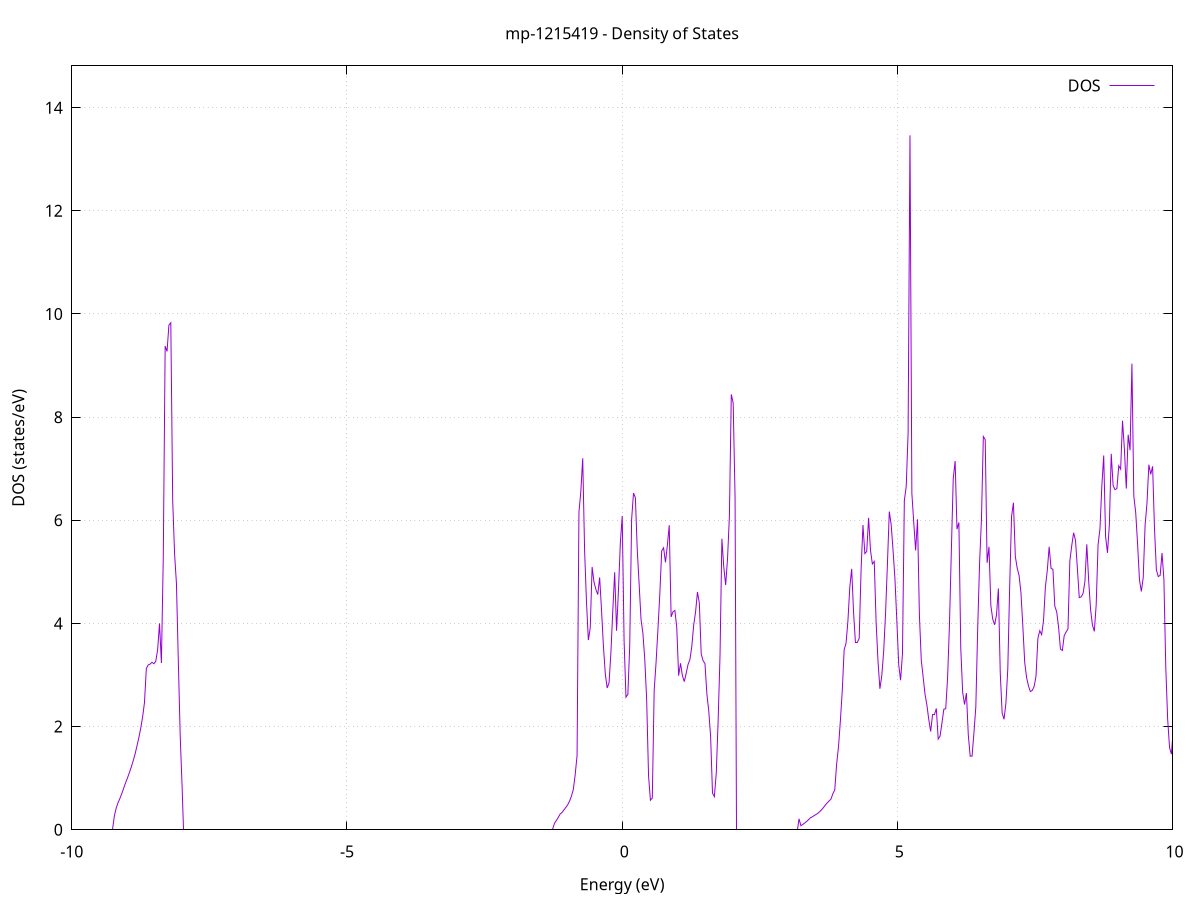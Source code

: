 set title 'mp-1215419 - Density of States'
set xlabel 'Energy (eV)'
set ylabel 'DOS (states/eV)'
set grid
set xrange [-10:10]
set yrange [0:14.810]
set xzeroaxis lt -1
set terminal png size 800,600
set output 'mp-1215419_dos_gnuplot.png'
plot '-' using 1:2 with lines title 'DOS'
-46.409600 0.000000
-46.375400 0.000000
-46.341300 0.000000
-46.307100 0.000000
-46.272900 0.000000
-46.238700 0.000000
-46.204500 0.000000
-46.170400 0.000000
-46.136200 0.000000
-46.102000 0.000000
-46.067800 0.000000
-46.033700 0.000000
-45.999500 0.000000
-45.965300 0.000000
-45.931100 0.000000
-45.897000 0.000000
-45.862800 0.000000
-45.828600 0.000000
-45.794400 0.000000
-45.760300 0.000000
-45.726100 0.000000
-45.691900 0.000000
-45.657700 0.000000
-45.623600 0.000000
-45.589400 0.000000
-45.555200 0.000000
-45.521000 0.000000
-45.486900 0.000000
-45.452700 0.000000
-45.418500 0.000000
-45.384300 0.000000
-45.350200 0.000000
-45.316000 0.000000
-45.281800 0.000000
-45.247600 0.000000
-45.213400 0.000000
-45.179300 0.000000
-45.145100 0.000000
-45.110900 0.000000
-45.076700 0.000000
-45.042600 0.000000
-45.008400 0.000000
-44.974200 0.000000
-44.940000 0.000000
-44.905900 0.000000
-44.871700 0.000000
-44.837500 0.000000
-44.803300 0.000000
-44.769200 0.000000
-44.735000 0.000000
-44.700800 0.000000
-44.666600 0.000000
-44.632500 0.000000
-44.598300 0.000000
-44.564100 0.000000
-44.529900 0.000000
-44.495800 0.000000
-44.461600 0.000000
-44.427400 0.000000
-44.393200 0.000000
-44.359100 0.000000
-44.324900 0.000000
-44.290700 0.000000
-44.256500 0.000000
-44.222300 0.000000
-44.188200 0.000000
-44.154000 0.000000
-44.119800 0.000000
-44.085600 0.000000
-44.051500 0.000000
-44.017300 0.000000
-43.983100 0.000000
-43.948900 0.000000
-43.914800 0.000000
-43.880600 0.000000
-43.846400 0.000000
-43.812200 0.000000
-43.778100 0.000000
-43.743900 0.000000
-43.709700 0.000000
-43.675500 0.000000
-43.641400 0.000000
-43.607200 0.000000
-43.573000 0.000000
-43.538800 0.000000
-43.504700 0.000000
-43.470500 0.000000
-43.436300 0.000000
-43.402100 0.000000
-43.368000 0.000000
-43.333800 0.000000
-43.299600 10.182600
-43.265400 72.969500
-43.231200 130.430600
-43.197100 0.000000
-43.162900 0.000000
-43.128700 0.000000
-43.094500 0.000000
-43.060400 0.000000
-43.026200 0.000000
-42.992000 0.000000
-42.957800 0.000000
-42.923700 0.000000
-42.889500 0.000000
-42.855300 0.000000
-42.821100 0.000000
-42.787000 0.000000
-42.752800 0.000000
-42.718600 0.000000
-42.684400 0.000000
-42.650300 0.000000
-42.616100 0.000000
-42.581900 0.000000
-42.547700 0.000000
-42.513600 0.000000
-42.479400 0.000000
-42.445200 0.000000
-42.411000 0.000000
-42.376900 0.000000
-42.342700 0.000000
-42.308500 0.000000
-42.274300 0.000000
-42.240100 0.000000
-42.206000 0.000000
-42.171800 0.000000
-42.137600 0.000000
-42.103400 0.000000
-42.069300 0.000000
-42.035100 0.000000
-42.000900 0.000000
-41.966700 0.000000
-41.932600 0.000000
-41.898400 0.000000
-41.864200 0.000000
-41.830000 0.000000
-41.795900 0.000000
-41.761700 0.000000
-41.727500 0.000000
-41.693300 0.000000
-41.659200 0.000000
-41.625000 0.000000
-41.590800 0.000000
-41.556600 0.000000
-41.522500 0.000000
-41.488300 0.000000
-41.454100 0.000000
-41.419900 0.000000
-41.385800 0.000000
-41.351600 0.000000
-41.317400 0.000000
-41.283200 0.000000
-41.249000 0.000000
-41.214900 0.000000
-41.180700 0.000000
-41.146500 0.000000
-41.112300 0.000000
-41.078200 0.000000
-41.044000 0.000000
-41.009800 0.000000
-40.975600 0.000000
-40.941500 0.000000
-40.907300 0.000000
-40.873100 0.000000
-40.838900 0.000000
-40.804800 0.000000
-40.770600 0.000000
-40.736400 0.000000
-40.702200 0.000000
-40.668100 0.000000
-40.633900 0.000000
-40.599700 0.000000
-40.565500 0.000000
-40.531400 0.000000
-40.497200 0.000000
-40.463000 0.000000
-40.428800 0.000000
-40.394700 0.000000
-40.360500 0.000000
-40.326300 0.000000
-40.292100 0.000000
-40.257900 0.000000
-40.223800 0.000000
-40.189600 0.000000
-40.155400 0.000000
-40.121200 0.000000
-40.087100 0.000000
-40.052900 0.000000
-40.018700 0.000000
-39.984500 0.000000
-39.950400 0.000000
-39.916200 0.000000
-39.882000 0.000000
-39.847800 0.000000
-39.813700 0.000000
-39.779500 0.000000
-39.745300 0.000000
-39.711100 0.000000
-39.677000 0.000000
-39.642800 0.000000
-39.608600 0.000000
-39.574400 0.000000
-39.540300 0.000000
-39.506100 0.000000
-39.471900 0.000000
-39.437700 0.000000
-39.403600 0.000000
-39.369400 0.000000
-39.335200 0.000000
-39.301000 0.000000
-39.266800 0.000000
-39.232700 0.000000
-39.198500 0.000000
-39.164300 0.000000
-39.130100 0.000000
-39.096000 0.000000
-39.061800 0.000000
-39.027600 0.000000
-38.993400 0.000000
-38.959300 0.000000
-38.925100 0.000000
-38.890900 0.000000
-38.856700 0.000000
-38.822600 0.000000
-38.788400 0.000000
-38.754200 0.000000
-38.720000 0.000000
-38.685900 0.000000
-38.651700 0.000000
-38.617500 0.000000
-38.583300 0.000000
-38.549200 0.000000
-38.515000 0.000000
-38.480800 0.000000
-38.446600 0.000000
-38.412500 0.000000
-38.378300 0.000000
-38.344100 0.000000
-38.309900 0.000000
-38.275700 0.000000
-38.241600 0.000000
-38.207400 0.000000
-38.173200 0.000000
-38.139000 0.000000
-38.104900 0.000000
-38.070700 0.000000
-38.036500 0.000000
-38.002300 0.000000
-37.968200 0.000000
-37.934000 0.000000
-37.899800 0.000000
-37.865600 0.000000
-37.831500 0.000000
-37.797300 0.000000
-37.763100 0.000000
-37.728900 0.000000
-37.694800 0.000000
-37.660600 0.000000
-37.626400 0.000000
-37.592200 0.000000
-37.558100 0.000000
-37.523900 0.000000
-37.489700 0.000000
-37.455500 0.000000
-37.421400 0.000000
-37.387200 0.000000
-37.353000 0.000000
-37.318800 0.000000
-37.284600 0.000000
-37.250500 0.000000
-37.216300 0.000000
-37.182100 0.000000
-37.147900 0.000000
-37.113800 0.000000
-37.079600 0.000000
-37.045400 0.000000
-37.011200 0.000000
-36.977100 0.000000
-36.942900 0.000000
-36.908700 0.000000
-36.874500 0.000000
-36.840400 0.000000
-36.806200 0.000000
-36.772000 0.000000
-36.737800 0.000000
-36.703700 0.000000
-36.669500 0.000000
-36.635300 0.000000
-36.601100 0.000000
-36.567000 0.000000
-36.532800 0.000000
-36.498600 0.000000
-36.464400 0.000000
-36.430300 0.000000
-36.396100 0.000000
-36.361900 0.000000
-36.327700 0.000000
-36.293500 0.000000
-36.259400 0.000000
-36.225200 0.000000
-36.191000 0.000000
-36.156800 0.000000
-36.122700 0.000000
-36.088500 0.000000
-36.054300 0.000000
-36.020100 0.000000
-35.986000 0.000000
-35.951800 0.000000
-35.917600 0.000000
-35.883400 0.000000
-35.849300 0.000000
-35.815100 0.000000
-35.780900 0.000000
-35.746700 0.000000
-35.712600 0.000000
-35.678400 0.000000
-35.644200 0.000000
-35.610000 0.000000
-35.575900 0.000000
-35.541700 0.000000
-35.507500 0.000000
-35.473300 0.000000
-35.439200 0.000000
-35.405000 0.000000
-35.370800 0.000000
-35.336600 0.000000
-35.302400 0.000000
-35.268300 0.000000
-35.234100 0.000000
-35.199900 0.000000
-35.165700 0.000000
-35.131600 0.000000
-35.097400 0.000000
-35.063200 0.000000
-35.029000 0.000000
-34.994900 0.000000
-34.960700 0.000000
-34.926500 0.000000
-34.892300 0.000000
-34.858200 0.000000
-34.824000 0.000000
-34.789800 0.000000
-34.755600 0.000000
-34.721500 0.000000
-34.687300 0.000000
-34.653100 0.000000
-34.618900 0.000000
-34.584800 0.000000
-34.550600 0.000000
-34.516400 0.000000
-34.482200 0.000000
-34.448100 0.000000
-34.413900 0.000000
-34.379700 0.000000
-34.345500 0.000000
-34.311300 0.000000
-34.277200 0.000000
-34.243000 0.000000
-34.208800 0.000000
-34.174600 0.000000
-34.140500 0.000000
-34.106300 0.000000
-34.072100 0.000000
-34.037900 0.000000
-34.003800 0.000000
-33.969600 0.000000
-33.935400 0.000000
-33.901200 0.000000
-33.867100 0.000000
-33.832900 0.000000
-33.798700 0.000000
-33.764500 0.000000
-33.730400 0.000000
-33.696200 0.000000
-33.662000 0.000000
-33.627800 0.000000
-33.593700 0.000000
-33.559500 0.000000
-33.525300 0.000000
-33.491100 0.000000
-33.457000 0.000000
-33.422800 0.000000
-33.388600 0.000000
-33.354400 0.000000
-33.320200 0.000000
-33.286100 0.000000
-33.251900 0.000000
-33.217700 0.000000
-33.183500 0.000000
-33.149400 0.000000
-33.115200 0.000000
-33.081000 0.000000
-33.046800 0.000000
-33.012700 0.000000
-32.978500 0.000000
-32.944300 0.000000
-32.910100 0.000000
-32.876000 0.000000
-32.841800 0.000000
-32.807600 0.000000
-32.773400 0.000000
-32.739300 0.000000
-32.705100 0.000000
-32.670900 0.000000
-32.636700 0.000000
-32.602600 0.000000
-32.568400 0.000000
-32.534200 0.000000
-32.500000 0.000000
-32.465900 0.000000
-32.431700 0.000000
-32.397500 0.000000
-32.363300 0.000000
-32.329100 0.000000
-32.295000 0.000000
-32.260800 0.000000
-32.226600 0.000000
-32.192400 0.000000
-32.158300 0.000000
-32.124100 0.000000
-32.089900 0.000000
-32.055700 0.000000
-32.021600 0.000000
-31.987400 0.000000
-31.953200 0.000000
-31.919000 0.000000
-31.884900 0.000000
-31.850700 0.000000
-31.816500 0.000000
-31.782300 0.000000
-31.748200 0.000000
-31.714000 0.000000
-31.679800 0.000000
-31.645600 0.000000
-31.611500 0.000000
-31.577300 0.000000
-31.543100 0.000000
-31.508900 0.000000
-31.474800 0.000000
-31.440600 0.000000
-31.406400 0.000000
-31.372200 0.000000
-31.338000 0.000000
-31.303900 0.000000
-31.269700 0.000000
-31.235500 0.000000
-31.201300 0.000000
-31.167200 0.000000
-31.133000 0.000000
-31.098800 0.000000
-31.064600 0.000000
-31.030500 0.000000
-30.996300 0.000000
-30.962100 0.000000
-30.927900 0.000000
-30.893800 0.000000
-30.859600 0.000000
-30.825400 0.000000
-30.791200 0.000000
-30.757100 0.000000
-30.722900 0.000000
-30.688700 0.000000
-30.654500 0.000000
-30.620400 0.000000
-30.586200 0.000000
-30.552000 0.000000
-30.517800 0.000000
-30.483700 0.000000
-30.449500 0.000000
-30.415300 0.000000
-30.381100 0.000000
-30.346900 0.000000
-30.312800 0.000000
-30.278600 0.000000
-30.244400 0.000000
-30.210200 0.000000
-30.176100 0.000000
-30.141900 0.000000
-30.107700 0.000000
-30.073500 0.000000
-30.039400 0.000000
-30.005200 0.000000
-29.971000 0.000000
-29.936800 0.000000
-29.902700 0.000000
-29.868500 0.000000
-29.834300 0.000000
-29.800100 0.000000
-29.766000 0.000000
-29.731800 0.000000
-29.697600 0.000000
-29.663400 0.000000
-29.629300 0.000000
-29.595100 0.000000
-29.560900 0.000000
-29.526700 0.000000
-29.492600 0.000000
-29.458400 0.000000
-29.424200 0.000000
-29.390000 0.000000
-29.355800 0.000000
-29.321700 0.000000
-29.287500 0.000000
-29.253300 0.000000
-29.219100 0.000000
-29.185000 0.000000
-29.150800 0.000000
-29.116600 0.000000
-29.082400 0.000000
-29.048300 0.000000
-29.014100 0.000000
-28.979900 0.000000
-28.945700 0.000000
-28.911600 0.000000
-28.877400 0.000000
-28.843200 0.000000
-28.809000 0.000000
-28.774900 0.000000
-28.740700 0.000000
-28.706500 0.000000
-28.672300 0.000000
-28.638200 0.000000
-28.604000 0.000000
-28.569800 0.000000
-28.535600 0.000000
-28.501500 0.000000
-28.467300 0.000000
-28.433100 0.000000
-28.398900 0.000000
-28.364700 0.000000
-28.330600 0.000000
-28.296400 0.000000
-28.262200 0.000000
-28.228000 0.000000
-28.193900 0.000000
-28.159700 0.000000
-28.125500 0.000000
-28.091300 0.000000
-28.057200 0.000000
-28.023000 0.000000
-27.988800 0.000000
-27.954600 0.000000
-27.920500 0.000000
-27.886300 0.000000
-27.852100 0.000000
-27.817900 0.000000
-27.783800 0.000000
-27.749600 0.000000
-27.715400 0.000000
-27.681200 0.000000
-27.647100 0.000000
-27.612900 0.000000
-27.578700 0.000000
-27.544500 0.000000
-27.510400 0.000000
-27.476200 0.000000
-27.442000 0.000000
-27.407800 0.000000
-27.373600 0.000000
-27.339500 0.000000
-27.305300 0.000000
-27.271100 0.000000
-27.236900 0.000000
-27.202800 0.000000
-27.168600 0.000000
-27.134400 0.000000
-27.100200 0.000000
-27.066100 0.000000
-27.031900 0.000000
-26.997700 0.000000
-26.963500 0.000000
-26.929400 0.000000
-26.895200 0.000000
-26.861000 0.000000
-26.826800 0.000000
-26.792700 0.000000
-26.758500 0.000000
-26.724300 0.000000
-26.690100 0.000000
-26.656000 0.000000
-26.621800 0.000000
-26.587600 0.000000
-26.553400 0.000000
-26.519300 0.000000
-26.485100 0.000000
-26.450900 0.000000
-26.416700 0.000000
-26.382500 0.000000
-26.348400 0.000000
-26.314200 0.000000
-26.280000 0.000000
-26.245800 0.000000
-26.211700 0.000000
-26.177500 0.000000
-26.143300 0.000000
-26.109100 0.000000
-26.075000 0.000000
-26.040800 0.000000
-26.006600 0.000000
-25.972400 0.000000
-25.938300 0.000000
-25.904100 0.000000
-25.869900 0.000000
-25.835700 0.000000
-25.801600 0.000000
-25.767400 0.000000
-25.733200 0.000000
-25.699000 0.000000
-25.664900 0.000000
-25.630700 0.000000
-25.596500 0.000000
-25.562300 0.000000
-25.528200 0.000000
-25.494000 0.000000
-25.459800 0.000000
-25.425600 0.000000
-25.391400 0.000000
-25.357300 0.000000
-25.323100 0.000000
-25.288900 0.000000
-25.254700 0.000000
-25.220600 0.000000
-25.186400 0.000000
-25.152200 0.000000
-25.118000 0.000000
-25.083900 0.000000
-25.049700 0.000000
-25.015500 0.000000
-24.981300 0.000000
-24.947200 0.000000
-24.913000 0.000000
-24.878800 0.000000
-24.844600 0.000000
-24.810500 0.000000
-24.776300 0.000000
-24.742100 0.000000
-24.707900 0.000000
-24.673800 0.000000
-24.639600 0.000000
-24.605400 0.000000
-24.571200 0.000000
-24.537100 0.000000
-24.502900 0.000000
-24.468700 0.000000
-24.434500 0.000000
-24.400300 0.000000
-24.366200 0.000000
-24.332000 0.000000
-24.297800 0.000000
-24.263600 0.000000
-24.229500 0.000000
-24.195300 0.000000
-24.161100 0.000000
-24.126900 0.000000
-24.092800 0.000000
-24.058600 0.000000
-24.024400 0.000000
-23.990200 0.000000
-23.956100 0.000000
-23.921900 0.000000
-23.887700 0.000000
-23.853500 0.000000
-23.819400 0.000000
-23.785200 0.000000
-23.751000 0.000000
-23.716800 0.000000
-23.682700 0.000000
-23.648500 0.000000
-23.614300 0.000000
-23.580100 0.000000
-23.546000 0.000000
-23.511800 0.000000
-23.477600 0.000000
-23.443400 0.000000
-23.409200 0.000000
-23.375100 0.000000
-23.340900 0.000000
-23.306700 0.000000
-23.272500 0.000000
-23.238400 0.000000
-23.204200 0.000000
-23.170000 0.000000
-23.135800 0.000000
-23.101700 0.000000
-23.067500 0.000000
-23.033300 0.000000
-22.999100 0.000000
-22.965000 0.000000
-22.930800 0.000000
-22.896600 0.000000
-22.862400 0.000000
-22.828300 0.000000
-22.794100 0.000000
-22.759900 0.000000
-22.725700 0.000000
-22.691600 0.000000
-22.657400 0.000000
-22.623200 0.000000
-22.589000 0.000000
-22.554900 0.000000
-22.520700 0.000000
-22.486500 0.000000
-22.452300 0.000000
-22.418100 0.000000
-22.384000 0.000000
-22.349800 0.000000
-22.315600 0.000000
-22.281400 0.000000
-22.247300 0.000000
-22.213100 0.000000
-22.178900 0.000000
-22.144700 0.000000
-22.110600 0.000000
-22.076400 0.000000
-22.042200 0.000000
-22.008000 0.000000
-21.973900 0.000000
-21.939700 0.000000
-21.905500 0.000000
-21.871300 0.000000
-21.837200 0.000000
-21.803000 1.952200
-21.768800 5.587000
-21.734600 12.504600
-21.700500 13.113400
-21.666300 31.401600
-21.632100 34.313600
-21.597900 21.619800
-21.563800 31.449800
-21.529600 31.189800
-21.495400 31.990900
-21.461200 24.862600
-21.427000 34.472700
-21.392900 39.982600
-21.358700 30.740600
-21.324500 10.251900
-21.290300 19.953500
-21.256200 54.517200
-21.222000 5.251200
-21.187800 33.379100
-21.153600 23.692700
-21.119500 0.000000
-21.085300 0.000000
-21.051100 0.000000
-21.016900 0.000000
-20.982800 0.000000
-20.948600 0.000000
-20.914400 0.000000
-20.880200 0.000000
-20.846100 0.000000
-20.811900 0.000000
-20.777700 0.000000
-20.743500 0.000000
-20.709400 0.000000
-20.675200 0.000000
-20.641000 0.000000
-20.606800 0.000000
-20.572700 0.000000
-20.538500 0.000000
-20.504300 0.000000
-20.470100 0.000000
-20.435900 0.000000
-20.401800 0.000000
-20.367600 0.000000
-20.333400 0.000000
-20.299200 0.000000
-20.265100 0.000000
-20.230900 0.000000
-20.196700 0.000000
-20.162500 0.000000
-20.128400 0.000000
-20.094200 0.000000
-20.060000 0.000000
-20.025800 0.000000
-19.991700 0.000000
-19.957500 0.000000
-19.923300 0.000000
-19.889100 0.000000
-19.855000 0.000000
-19.820800 0.000000
-19.786600 0.000000
-19.752400 0.000000
-19.718300 0.000000
-19.684100 0.000000
-19.649900 0.000000
-19.615700 0.000000
-19.581600 0.000000
-19.547400 0.000000
-19.513200 0.000000
-19.479000 0.000000
-19.444800 0.000000
-19.410700 0.000000
-19.376500 0.000000
-19.342300 0.000000
-19.308100 0.000000
-19.274000 0.000000
-19.239800 0.000000
-19.205600 0.000000
-19.171400 0.000000
-19.137300 0.000000
-19.103100 0.000000
-19.068900 0.000000
-19.034700 0.000000
-19.000600 0.000000
-18.966400 0.000000
-18.932200 0.000000
-18.898000 0.000000
-18.863900 0.000000
-18.829700 0.000000
-18.795500 0.000000
-18.761300 0.000000
-18.727200 0.000000
-18.693000 0.000000
-18.658800 0.000000
-18.624600 0.000000
-18.590500 0.000000
-18.556300 0.000000
-18.522100 0.000000
-18.487900 0.000000
-18.453700 0.000000
-18.419600 0.000000
-18.385400 0.000000
-18.351200 0.000000
-18.317000 0.000000
-18.282900 0.000000
-18.248700 0.000000
-18.214500 0.000000
-18.180300 0.000000
-18.146200 0.000000
-18.112000 0.000000
-18.077800 0.000000
-18.043600 0.000000
-18.009500 0.000000
-17.975300 0.000000
-17.941100 0.000000
-17.906900 0.000000
-17.872800 0.000000
-17.838600 0.000000
-17.804400 0.000000
-17.770200 0.000000
-17.736100 0.000000
-17.701900 0.000000
-17.667700 0.000000
-17.633500 0.000000
-17.599400 0.000000
-17.565200 0.000000
-17.531000 0.000000
-17.496800 0.000000
-17.462600 0.000000
-17.428500 0.000000
-17.394300 0.000000
-17.360100 0.000000
-17.325900 0.000000
-17.291800 0.000000
-17.257600 0.000000
-17.223400 0.000000
-17.189200 0.000000
-17.155100 0.000000
-17.120900 0.000000
-17.086700 0.000000
-17.052500 0.000000
-17.018400 0.000000
-16.984200 0.000000
-16.950000 0.000000
-16.915800 0.000000
-16.881700 0.000000
-16.847500 0.000000
-16.813300 0.000000
-16.779100 0.000000
-16.745000 0.000000
-16.710800 0.000000
-16.676600 0.000000
-16.642400 0.000000
-16.608200 0.000000
-16.574100 0.000000
-16.539900 0.000000
-16.505700 0.000000
-16.471500 0.000000
-16.437400 0.000000
-16.403200 0.000000
-16.369000 0.000000
-16.334800 0.000000
-16.300700 0.000000
-16.266500 0.000000
-16.232300 0.000000
-16.198100 0.000000
-16.164000 0.000000
-16.129800 0.000000
-16.095600 0.000000
-16.061400 0.000000
-16.027300 0.000000
-15.993100 0.000000
-15.958900 0.000000
-15.924700 0.000000
-15.890600 0.000000
-15.856400 0.000000
-15.822200 0.000000
-15.788000 0.000000
-15.753900 0.000000
-15.719700 0.000000
-15.685500 0.000000
-15.651300 0.000000
-15.617100 0.000000
-15.583000 0.000000
-15.548800 0.000000
-15.514600 0.000000
-15.480400 0.000000
-15.446300 0.000000
-15.412100 0.000000
-15.377900 0.000000
-15.343700 0.000000
-15.309600 0.000000
-15.275400 0.000000
-15.241200 0.000000
-15.207000 0.000000
-15.172900 0.000000
-15.138700 0.000000
-15.104500 0.000000
-15.070300 0.000000
-15.036200 0.000000
-15.002000 0.000000
-14.967800 0.000000
-14.933600 0.000000
-14.899500 0.000000
-14.865300 0.000000
-14.831100 0.000000
-14.796900 0.000000
-14.762800 0.000000
-14.728600 0.000000
-14.694400 0.000000
-14.660200 0.000000
-14.626000 0.000000
-14.591900 0.000000
-14.557700 0.000000
-14.523500 0.000000
-14.489300 0.000000
-14.455200 0.000000
-14.421000 0.000000
-14.386800 0.000000
-14.352600 0.000000
-14.318500 0.000000
-14.284300 0.000000
-14.250100 0.000000
-14.215900 0.000000
-14.181800 0.000000
-14.147600 0.000000
-14.113400 0.000000
-14.079200 0.000000
-14.045100 0.000000
-14.010900 0.000000
-13.976700 0.000000
-13.942500 0.000000
-13.908400 0.000000
-13.874200 0.000000
-13.840000 0.000000
-13.805800 0.000000
-13.771700 0.000000
-13.737500 0.000000
-13.703300 0.000000
-13.669100 0.000000
-13.634900 0.000000
-13.600800 0.000000
-13.566600 0.000000
-13.532400 0.000000
-13.498200 0.000000
-13.464100 0.000000
-13.429900 0.000000
-13.395700 0.000000
-13.361500 0.000000
-13.327400 0.000000
-13.293200 0.000000
-13.259000 0.000000
-13.224800 0.000000
-13.190700 0.000000
-13.156500 0.000000
-13.122300 0.000000
-13.088100 0.000000
-13.054000 0.000000
-13.019800 0.000000
-12.985600 0.000000
-12.951400 0.000000
-12.917300 0.000000
-12.883100 0.000000
-12.848900 0.000000
-12.814700 0.000000
-12.780600 0.000000
-12.746400 0.000000
-12.712200 0.000000
-12.678000 0.000000
-12.643800 0.000000
-12.609700 0.000000
-12.575500 0.000000
-12.541300 0.000000
-12.507100 0.000000
-12.473000 0.000000
-12.438800 0.000000
-12.404600 0.000000
-12.370400 0.000000
-12.336300 0.000000
-12.302100 0.000000
-12.267900 0.000000
-12.233700 0.000000
-12.199600 0.000000
-12.165400 0.000000
-12.131200 0.000000
-12.097000 0.000000
-12.062900 0.000000
-12.028700 0.000000
-11.994500 0.000000
-11.960300 0.000000
-11.926200 0.000000
-11.892000 0.000000
-11.857800 0.000000
-11.823600 0.000000
-11.789500 0.000000
-11.755300 0.000000
-11.721100 0.000000
-11.686900 0.000000
-11.652700 0.000000
-11.618600 0.000000
-11.584400 0.000000
-11.550200 0.000000
-11.516000 0.000000
-11.481900 0.000000
-11.447700 0.000000
-11.413500 0.000000
-11.379300 0.000000
-11.345200 0.000000
-11.311000 0.000000
-11.276800 0.000000
-11.242600 0.000000
-11.208500 0.000000
-11.174300 0.000000
-11.140100 0.000000
-11.105900 0.000000
-11.071800 0.000000
-11.037600 0.000000
-11.003400 0.000000
-10.969200 0.000000
-10.935100 0.000000
-10.900900 0.000000
-10.866700 0.000000
-10.832500 0.000000
-10.798400 0.000000
-10.764200 0.000000
-10.730000 0.000000
-10.695800 0.000000
-10.661600 0.000000
-10.627500 0.000000
-10.593300 0.000000
-10.559100 0.000000
-10.524900 0.000000
-10.490800 0.000000
-10.456600 0.000000
-10.422400 0.000000
-10.388200 0.000000
-10.354100 0.000000
-10.319900 0.000000
-10.285700 0.000000
-10.251500 0.000000
-10.217400 0.000000
-10.183200 0.000000
-10.149000 0.000000
-10.114800 0.000000
-10.080700 0.000000
-10.046500 0.000000
-10.012300 0.000000
-9.978100 0.000000
-9.944000 0.000000
-9.909800 0.000000
-9.875600 0.000000
-9.841400 0.000000
-9.807300 0.000000
-9.773100 0.000000
-9.738900 0.000000
-9.704700 0.000000
-9.670500 0.000000
-9.636400 0.000000
-9.602200 0.000000
-9.568000 0.000000
-9.533800 0.000000
-9.499700 0.000000
-9.465500 0.000000
-9.431300 0.000000
-9.397100 0.000000
-9.363000 0.000000
-9.328800 0.000000
-9.294600 0.000000
-9.260400 0.000000
-9.226300 0.269400
-9.192100 0.426600
-9.157900 0.528700
-9.123700 0.612600
-9.089600 0.707400
-9.055400 0.811700
-9.021200 0.915900
-8.987000 1.008200
-8.952900 1.110600
-8.918700 1.217000
-8.884500 1.336700
-8.850300 1.466200
-8.816200 1.621900
-8.782000 1.785600
-8.747800 1.966400
-8.713600 2.182900
-8.679400 2.466000
-8.645300 3.127900
-8.611100 3.195800
-8.576900 3.212100
-8.542700 3.247600
-8.508600 3.218900
-8.474400 3.265100
-8.440200 3.491900
-8.406000 4.000100
-8.371900 3.232700
-8.337700 5.277100
-8.303500 9.377900
-8.269300 9.273700
-8.235200 9.785200
-8.201000 9.829300
-8.166800 6.396100
-8.132600 5.354800
-8.098500 4.773800
-8.064300 3.271200
-8.030100 1.820800
-7.995900 0.846300
-7.961800 0.000000
-7.927600 0.000000
-7.893400 0.000000
-7.859200 0.000000
-7.825100 0.000000
-7.790900 0.000000
-7.756700 0.000000
-7.722500 0.000000
-7.688300 0.000000
-7.654200 0.000000
-7.620000 0.000000
-7.585800 0.000000
-7.551600 0.000000
-7.517500 0.000000
-7.483300 0.000000
-7.449100 0.000000
-7.414900 0.000000
-7.380800 0.000000
-7.346600 0.000000
-7.312400 0.000000
-7.278200 0.000000
-7.244100 0.000000
-7.209900 0.000000
-7.175700 0.000000
-7.141500 0.000000
-7.107400 0.000000
-7.073200 0.000000
-7.039000 0.000000
-7.004800 0.000000
-6.970700 0.000000
-6.936500 0.000000
-6.902300 0.000000
-6.868100 0.000000
-6.834000 0.000000
-6.799800 0.000000
-6.765600 0.000000
-6.731400 0.000000
-6.697200 0.000000
-6.663100 0.000000
-6.628900 0.000000
-6.594700 0.000000
-6.560500 0.000000
-6.526400 0.000000
-6.492200 0.000000
-6.458000 0.000000
-6.423800 0.000000
-6.389700 0.000000
-6.355500 0.000000
-6.321300 0.000000
-6.287100 0.000000
-6.253000 0.000000
-6.218800 0.000000
-6.184600 0.000000
-6.150400 0.000000
-6.116300 0.000000
-6.082100 0.000000
-6.047900 0.000000
-6.013700 0.000000
-5.979600 0.000000
-5.945400 0.000000
-5.911200 0.000000
-5.877000 0.000000
-5.842900 0.000000
-5.808700 0.000000
-5.774500 0.000000
-5.740300 0.000000
-5.706100 0.000000
-5.672000 0.000000
-5.637800 0.000000
-5.603600 0.000000
-5.569400 0.000000
-5.535300 0.000000
-5.501100 0.000000
-5.466900 0.000000
-5.432700 0.000000
-5.398600 0.000000
-5.364400 0.000000
-5.330200 0.000000
-5.296000 0.000000
-5.261900 0.000000
-5.227700 0.000000
-5.193500 0.000000
-5.159300 0.000000
-5.125200 0.000000
-5.091000 0.000000
-5.056800 0.000000
-5.022600 0.000000
-4.988500 0.000000
-4.954300 0.000000
-4.920100 0.000000
-4.885900 0.000000
-4.851800 0.000000
-4.817600 0.000000
-4.783400 0.000000
-4.749200 0.000000
-4.715000 0.000000
-4.680900 0.000000
-4.646700 0.000000
-4.612500 0.000000
-4.578300 0.000000
-4.544200 0.000000
-4.510000 0.000000
-4.475800 0.000000
-4.441600 0.000000
-4.407500 0.000000
-4.373300 0.000000
-4.339100 0.000000
-4.304900 0.000000
-4.270800 0.000000
-4.236600 0.000000
-4.202400 0.000000
-4.168200 0.000000
-4.134100 0.000000
-4.099900 0.000000
-4.065700 0.000000
-4.031500 0.000000
-3.997400 0.000000
-3.963200 0.000000
-3.929000 0.000000
-3.894800 0.000000
-3.860700 0.000000
-3.826500 0.000000
-3.792300 0.000000
-3.758100 0.000000
-3.723900 0.000000
-3.689800 0.000000
-3.655600 0.000000
-3.621400 0.000000
-3.587200 0.000000
-3.553100 0.000000
-3.518900 0.000000
-3.484700 0.000000
-3.450500 0.000000
-3.416400 0.000000
-3.382200 0.000000
-3.348000 0.000000
-3.313800 0.000000
-3.279700 0.000000
-3.245500 0.000000
-3.211300 0.000000
-3.177100 0.000000
-3.143000 0.000000
-3.108800 0.000000
-3.074600 0.000000
-3.040400 0.000000
-3.006300 0.000000
-2.972100 0.000000
-2.937900 0.000000
-2.903700 0.000000
-2.869600 0.000000
-2.835400 0.000000
-2.801200 0.000000
-2.767000 0.000000
-2.732800 0.000000
-2.698700 0.000000
-2.664500 0.000000
-2.630300 0.000000
-2.596100 0.000000
-2.562000 0.000000
-2.527800 0.000000
-2.493600 0.000000
-2.459400 0.000000
-2.425300 0.000000
-2.391100 0.000000
-2.356900 0.000000
-2.322700 0.000000
-2.288600 0.000000
-2.254400 0.000000
-2.220200 0.000000
-2.186000 0.000000
-2.151900 0.000000
-2.117700 0.000000
-2.083500 0.000000
-2.049300 0.000000
-2.015200 0.000000
-1.981000 0.000000
-1.946800 0.000000
-1.912600 0.000000
-1.878500 0.000000
-1.844300 0.000000
-1.810100 0.000000
-1.775900 0.000000
-1.741700 0.000000
-1.707600 0.000000
-1.673400 0.000000
-1.639200 0.000000
-1.605000 0.000000
-1.570900 0.000000
-1.536700 0.000000
-1.502500 0.000000
-1.468300 0.000000
-1.434200 0.000000
-1.400000 0.000000
-1.365800 0.000000
-1.331600 0.000000
-1.297500 0.000000
-1.263300 0.000000
-1.229100 0.127400
-1.194900 0.180300
-1.160800 0.239700
-1.126600 0.305800
-1.092400 0.335700
-1.058200 0.383700
-1.024100 0.432100
-0.989900 0.482600
-0.955700 0.557900
-0.921500 0.651900
-0.887400 0.779700
-0.853200 1.068900
-0.819000 1.440200
-0.784800 6.155600
-0.750600 6.559400
-0.716500 7.202300
-0.682300 5.424500
-0.648100 4.419100
-0.613900 3.677900
-0.579800 3.913800
-0.545600 5.094600
-0.511400 4.802500
-0.477200 4.661000
-0.443100 4.560100
-0.408900 4.891000
-0.374700 4.261300
-0.340500 3.565000
-0.306400 3.027300
-0.272200 2.749100
-0.238000 2.848400
-0.203800 3.442400
-0.169700 4.254500
-0.135500 4.992700
-0.101300 3.857900
-0.067100 4.641500
-0.033000 5.554100
0.001200 6.084000
0.035400 3.666000
0.069600 2.571900
0.103700 2.624800
0.137900 3.573300
0.172100 6.011700
0.206300 6.527900
0.240500 6.437800
0.274600 5.429400
0.308800 4.759400
0.343000 4.081200
0.377200 3.809700
0.411300 3.304600
0.445500 2.521500
0.479700 1.045900
0.513900 0.572600
0.548000 0.616800
0.582200 2.704300
0.616400 3.243100
0.650600 3.890900
0.684700 4.575000
0.718900 5.407900
0.753100 5.467800
0.787300 5.184500
0.821400 5.511100
0.855600 5.905600
0.889800 4.127200
0.924000 4.227800
0.958100 4.252400
0.992300 3.926000
1.026500 2.988100
1.060700 3.228300
1.094800 2.988600
1.129000 2.872400
1.163200 3.031500
1.197400 3.203900
1.231600 3.301300
1.265700 3.553400
1.299900 3.968100
1.334100 4.221700
1.368300 4.610100
1.402400 4.396500
1.436600 3.409900
1.470800 3.277700
1.505000 3.222800
1.539100 2.641700
1.573300 2.306800
1.607500 1.813500
1.641700 0.711900
1.675800 0.642400
1.710000 1.096400
1.744200 2.116200
1.778400 3.377600
1.812500 5.641600
1.846700 5.093300
1.880900 4.743600
1.915100 5.259500
1.949200 6.092000
1.983400 8.440400
2.017600 8.274800
2.051800 6.439000
2.085900 0.000000
2.120100 0.000000
2.154300 0.000000
2.188500 0.000000
2.222700 0.000000
2.256800 0.000000
2.291000 0.000000
2.325200 0.000000
2.359400 0.000000
2.393500 0.000000
2.427700 0.000000
2.461900 0.000000
2.496100 0.000000
2.530200 0.000000
2.564400 0.000000
2.598600 0.000000
2.632800 0.000000
2.666900 0.000000
2.701100 0.000000
2.735300 0.000000
2.769500 0.000000
2.803600 0.000000
2.837800 0.000000
2.872000 0.000000
2.906200 0.000000
2.940300 0.000000
2.974500 0.000000
3.008700 0.000000
3.042900 0.000000
3.077000 0.000000
3.111200 0.000000
3.145400 0.000000
3.179600 0.000000
3.213800 0.212700
3.247900 0.079400
3.282100 0.103600
3.316300 0.130500
3.350500 0.160100
3.384600 0.192600
3.418800 0.231500
3.453000 0.249500
3.487200 0.273600
3.521300 0.296500
3.555500 0.318300
3.589700 0.352100
3.623900 0.388800
3.658000 0.431000
3.692200 0.478200
3.726400 0.522800
3.760600 0.559700
3.794700 0.595000
3.828900 0.699900
3.863100 0.770700
3.897300 1.272300
3.931400 1.611200
3.965600 2.117900
3.999800 2.698600
4.034000 3.493000
4.068100 3.614100
4.102300 4.047700
4.136500 4.701300
4.170700 5.058900
4.204900 4.213800
4.239000 3.630400
4.273200 3.631300
4.307400 3.712100
4.341600 5.044900
4.375700 5.908600
4.409900 5.354800
4.444100 5.395400
4.478300 6.048400
4.512400 5.419900
4.546600 5.154000
4.580800 5.202200
4.615000 4.014500
4.649100 3.268700
4.683300 2.732600
4.717500 2.986800
4.751700 3.453900
4.785800 4.187700
4.820000 5.143700
4.854200 6.169500
4.888400 5.915200
4.922500 5.414600
4.956700 4.868400
4.990900 4.060800
5.025100 3.203300
5.059200 2.899300
5.093400 3.409500
5.127600 6.381800
5.161800 6.658400
5.196000 7.692500
5.230100 13.463500
5.264300 6.522400
5.298500 5.959900
5.332700 5.415900
5.366800 6.018100
5.401000 4.166700
5.435200 3.290300
5.469400 2.960600
5.503500 2.624800
5.537700 2.417900
5.571900 2.132700
5.606100 1.904800
5.640200 2.235900
5.674400 2.231900
5.708600 2.351800
5.742800 1.759200
5.776900 1.818200
5.811100 2.072700
5.845300 2.337800
5.879500 2.346000
5.913600 2.948000
5.947800 3.992900
5.982000 5.420800
6.016200 6.812700
6.050300 7.149000
6.084500 5.827700
6.118700 5.956800
6.152900 3.515900
6.187100 2.669100
6.221200 2.428700
6.255400 2.650000
6.289600 1.842100
6.323800 1.426700
6.357900 1.426900
6.392100 1.877100
6.426300 2.379500
6.460500 3.908500
6.494600 5.166500
6.528800 6.023000
6.563000 7.623500
6.597200 7.563700
6.631300 5.175200
6.665500 5.486200
6.699700 4.345900
6.733900 4.080900
6.768000 3.973600
6.802200 4.166000
6.836400 4.678200
6.870600 3.030100
6.904700 2.263000
6.938900 2.142500
6.973100 2.451700
7.007300 3.117400
7.041400 4.717800
7.075600 6.075200
7.109800 6.340800
7.144000 5.301500
7.178200 5.071200
7.212300 4.929100
7.246500 4.595900
7.280700 3.944500
7.314900 3.243400
7.349000 2.950800
7.383200 2.789100
7.417400 2.679500
7.451600 2.700300
7.485700 2.777600
7.519900 2.975300
7.554100 3.710100
7.588300 3.859800
7.622400 3.783000
7.656600 4.054300
7.690800 4.710600
7.725000 5.028600
7.759100 5.487000
7.793300 5.067800
7.827500 5.051000
7.861700 4.333300
7.895800 4.226500
7.930000 3.929300
7.964200 3.502300
7.998400 3.475000
8.032500 3.764100
8.066700 3.834100
8.100900 3.894300
8.135100 5.215200
8.169300 5.508700
8.203400 5.758700
8.237600 5.612300
8.271800 5.065200
8.306000 4.500700
8.340100 4.514700
8.374300 4.579100
8.408500 4.808900
8.442700 5.534300
8.476800 4.833200
8.511000 4.273800
8.545200 3.968000
8.579400 3.846700
8.613500 4.363300
8.647700 5.527600
8.681900 5.830400
8.716100 6.664900
8.750200 7.256500
8.784400 5.684500
8.818600 5.369000
8.852800 5.913800
8.886900 7.288600
8.921100 6.675100
8.955300 6.593400
8.989500 6.615000
9.023600 7.056900
9.057800 6.991300
9.092000 7.931900
9.126200 7.375000
9.160400 6.614500
9.194500 7.659800
9.228700 7.358500
9.262900 9.036700
9.297100 6.464400
9.331200 6.155500
9.365400 5.546800
9.399600 4.848700
9.433800 4.620000
9.467900 4.887200
9.502100 5.905500
9.536300 6.328700
9.570500 7.078100
9.604600 6.892300
9.638800 7.045800
9.673000 5.835300
9.707200 5.037900
9.741300 4.909400
9.775500 4.931900
9.809700 5.366400
9.843900 4.849700
9.878000 3.145200
9.912200 2.142200
9.946400 1.592900
9.980600 1.466500
10.014700 1.964100
10.048900 2.923500
10.083100 3.739000
10.117300 4.870700
10.151500 5.795100
10.185600 4.770800
10.219800 5.343500
10.254000 4.715100
10.288200 3.870200
10.322300 2.967700
10.356500 2.556900
10.390700 2.668700
10.424900 2.874000
10.459000 2.943400
10.493200 3.429600
10.527400 3.452700
10.561600 3.893000
10.595700 4.333200
10.629900 3.892000
10.664100 3.657500
10.698300 3.020800
10.732400 3.010400
10.766600 3.075300
10.800800 2.947100
10.835000 2.999800
10.869100 3.600200
10.903300 5.082400
10.937500 5.159700
10.971700 4.763000
11.005800 4.237200
11.040000 3.547800
11.074200 2.748800
11.108400 2.788500
11.142600 2.738200
11.176700 2.743400
11.210900 4.630700
11.245100 4.387900
11.279300 3.855100
11.313400 3.416100
11.347600 3.260000
11.381800 3.140200
11.416000 1.741100
11.450100 1.392900
11.484300 1.296800
11.518500 1.225000
11.552700 1.156000
11.586800 1.105600
11.621000 1.213200
11.655200 1.314000
11.689400 1.396400
11.723500 1.984500
11.757700 1.651400
11.791900 1.233200
11.826100 1.127400
11.860200 1.044300
11.894400 0.996100
11.928600 0.976900
11.962800 0.878500
11.996900 0.887900
12.031100 1.052700
12.065300 1.301200
12.099500 1.527400
12.133700 1.757200
12.167800 2.397100
12.202000 4.278900
12.236200 4.641500
12.270400 4.568800
12.304500 4.456500
12.338700 4.493600
12.372900 4.843100
12.407100 5.100300
12.441200 4.852600
12.475400 4.002100
12.509600 3.269100
12.543800 3.166200
12.577900 2.935100
12.612100 2.444700
12.646300 1.621500
12.680500 1.546100
12.714600 1.761800
12.748800 2.036800
12.783000 2.256200
12.817200 2.524800
12.851300 2.600600
12.885500 2.835000
12.919700 3.366600
12.953900 4.020000
12.988000 5.059000
13.022200 5.440100
13.056400 5.357600
13.090600 5.274500
13.124800 4.226600
13.158900 3.735300
13.193100 3.392900
13.227300 2.578100
13.261500 2.227600
13.295600 2.108300
13.329800 2.153000
13.364000 2.427300
13.398200 2.337700
13.432300 2.138200
13.466500 2.204100
13.500700 2.424400
13.534900 2.627100
13.569000 2.773100
13.603200 2.774600
13.637400 3.115100
13.671600 3.702000
13.705700 4.356900
13.739900 4.902100
13.774100 5.091600
13.808300 5.448500
13.842400 5.097500
13.876600 3.881900
13.910800 3.109100
13.945000 2.864100
13.979100 2.514100
14.013300 2.431300
14.047500 2.390900
14.081700 2.570600
14.115900 3.396200
14.150000 4.074700
14.184200 4.519500
14.218400 4.304100
14.252600 3.795100
14.286700 3.375600
14.320900 3.291800
14.355100 3.267400
14.389300 3.382900
14.423400 3.418400
14.457600 3.425500
14.491800 3.388200
14.526000 3.237100
14.560100 3.051800
14.594300 2.929900
14.628500 2.806200
14.662700 2.760700
14.696800 2.686300
14.731000 2.544700
14.765200 2.474000
14.799400 2.581900
14.833500 2.607400
14.867700 2.530400
14.901900 2.533200
14.936100 2.520400
14.970200 2.546900
15.004400 2.707800
15.038600 3.120600
15.072800 3.934500
15.107000 4.130300
15.141100 4.459400
15.175300 4.361200
15.209500 4.347900
15.243700 4.195600
15.277800 4.194000
15.312000 4.327500
15.346200 3.468100
15.380400 2.816400
15.414500 3.245300
15.448700 3.814600
15.482900 4.628700
15.517100 4.800000
15.551200 4.887900
15.585400 4.829000
15.619600 4.350000
15.653800 4.072100
15.687900 3.900000
15.722100 4.140600
15.756300 4.181100
15.790500 3.979400
15.824600 3.400800
15.858800 3.230900
15.893000 3.215000
15.927200 3.374100
15.961300 3.846700
15.995500 3.872100
16.029700 4.613400
16.063900 4.454000
16.098100 4.308500
16.132200 4.145500
16.166400 4.468300
16.200600 5.243900
16.234800 6.764100
16.268900 4.320700
16.303100 3.628000
16.337300 3.544900
16.371500 3.690600
16.405600 3.764300
16.439800 3.475500
16.474000 3.201800
16.508200 2.847000
16.542300 2.664600
16.576500 2.622200
16.610700 2.636900
16.644900 2.774900
16.679000 3.392600
16.713200 4.222600
16.747400 5.397900
16.781600 6.286200
16.815700 7.024600
16.849900 5.909200
16.884100 4.834700
16.918300 4.191900
16.952400 3.665100
16.986600 3.366100
17.020800 2.814900
17.055000 2.615600
17.089200 2.703700
17.123300 3.039800
17.157500 3.292200
17.191700 3.411500
17.225900 4.098300
17.260000 2.927200
17.294200 2.817000
17.328400 2.961600
17.362600 2.751700
17.396700 2.871000
17.430900 3.019800
17.465100 3.144000
17.499300 3.509900
17.533400 4.060600
17.567600 4.330500
17.601800 4.998100
17.636000 5.245600
17.670100 4.323600
17.704300 3.817600
17.738500 3.527000
17.772700 3.166600
17.806800 2.883100
17.841000 2.770900
17.875200 2.604500
17.909400 2.657800
17.943500 2.786900
17.977700 2.383500
18.011900 2.275400
18.046100 2.221200
18.080300 2.187000
18.114400 2.175400
18.148600 2.226600
18.182800 2.294600
18.217000 2.401700
18.251100 2.510800
18.285300 2.480600
18.319500 2.472800
18.353700 2.898400
18.387800 1.920200
18.422000 1.447000
18.456200 0.880100
18.490400 0.699600
18.524500 0.565900
18.558700 0.457500
18.592900 0.372100
18.627100 0.302400
18.661200 0.250900
18.695400 0.221000
18.729600 0.178600
18.763800 0.145700
18.797900 0.090700
18.832100 0.008800
18.866300 0.000000
18.900500 0.000000
18.934600 0.000000
18.968800 0.000000
19.003000 0.000000
19.037200 0.000000
19.071400 0.000000
19.105500 0.000000
19.139700 0.000000
19.173900 0.000000
19.208100 0.000000
19.242200 0.000000
19.276400 0.000000
19.310600 0.000000
19.344800 0.000000
19.378900 0.000000
19.413100 0.000000
19.447300 0.000000
19.481500 0.000000
19.515600 0.000000
19.549800 0.000000
19.584000 0.000000
19.618200 0.000000
19.652300 0.000000
19.686500 0.000000
19.720700 0.000000
19.754900 0.000000
19.789000 0.000000
19.823200 0.000000
19.857400 0.000000
19.891600 0.000000
19.925700 0.000000
19.959900 0.000000
19.994100 0.000000
20.028300 0.000000
20.062500 0.000000
20.096600 0.000000
20.130800 0.000000
20.165000 0.000000
20.199200 0.000000
20.233300 0.000000
20.267500 0.000000
20.301700 0.000000
20.335900 0.000000
20.370000 0.000000
20.404200 0.000000
20.438400 0.000000
20.472600 0.000000
20.506700 0.000000
20.540900 0.000000
20.575100 0.000000
20.609300 0.000000
20.643400 0.000000
20.677600 0.000000
20.711800 0.000000
20.746000 0.000000
20.780100 0.000000
20.814300 0.000000
20.848500 0.000000
20.882700 0.000000
20.916800 0.000000
20.951000 0.000000
20.985200 0.000000
21.019400 0.000000
21.053600 0.000000
21.087700 0.000000
21.121900 0.000000
21.156100 0.000000
21.190300 0.000000
21.224400 0.000000
21.258600 0.000000
21.292800 0.000000
21.327000 0.000000
21.361100 0.000000
21.395300 0.000000
21.429500 0.000000
21.463700 0.000000
21.497800 0.000000
21.532000 0.000000
21.566200 0.000000
21.600400 0.000000
21.634500 0.000000
21.668700 0.000000
21.702900 0.000000
21.737100 0.000000
21.771200 0.000000
21.805400 0.000000
21.839600 0.000000
21.873800 0.000000
21.907900 0.000000
21.942100 0.000000
e
